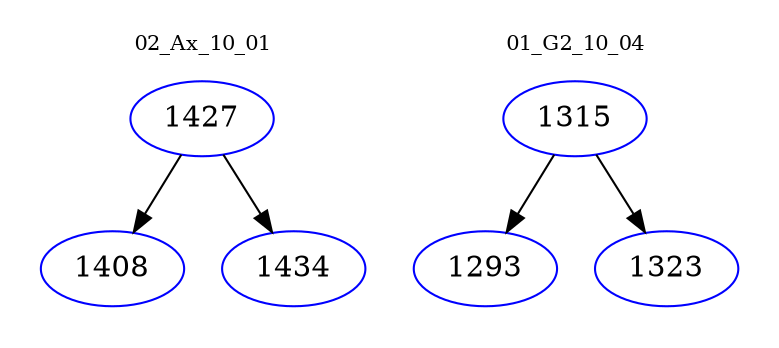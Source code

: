 digraph{
subgraph cluster_0 {
color = white
label = "02_Ax_10_01";
fontsize=10;
T0_1427 [label="1427", color="blue"]
T0_1427 -> T0_1408 [color="black"]
T0_1408 [label="1408", color="blue"]
T0_1427 -> T0_1434 [color="black"]
T0_1434 [label="1434", color="blue"]
}
subgraph cluster_1 {
color = white
label = "01_G2_10_04";
fontsize=10;
T1_1315 [label="1315", color="blue"]
T1_1315 -> T1_1293 [color="black"]
T1_1293 [label="1293", color="blue"]
T1_1315 -> T1_1323 [color="black"]
T1_1323 [label="1323", color="blue"]
}
}
